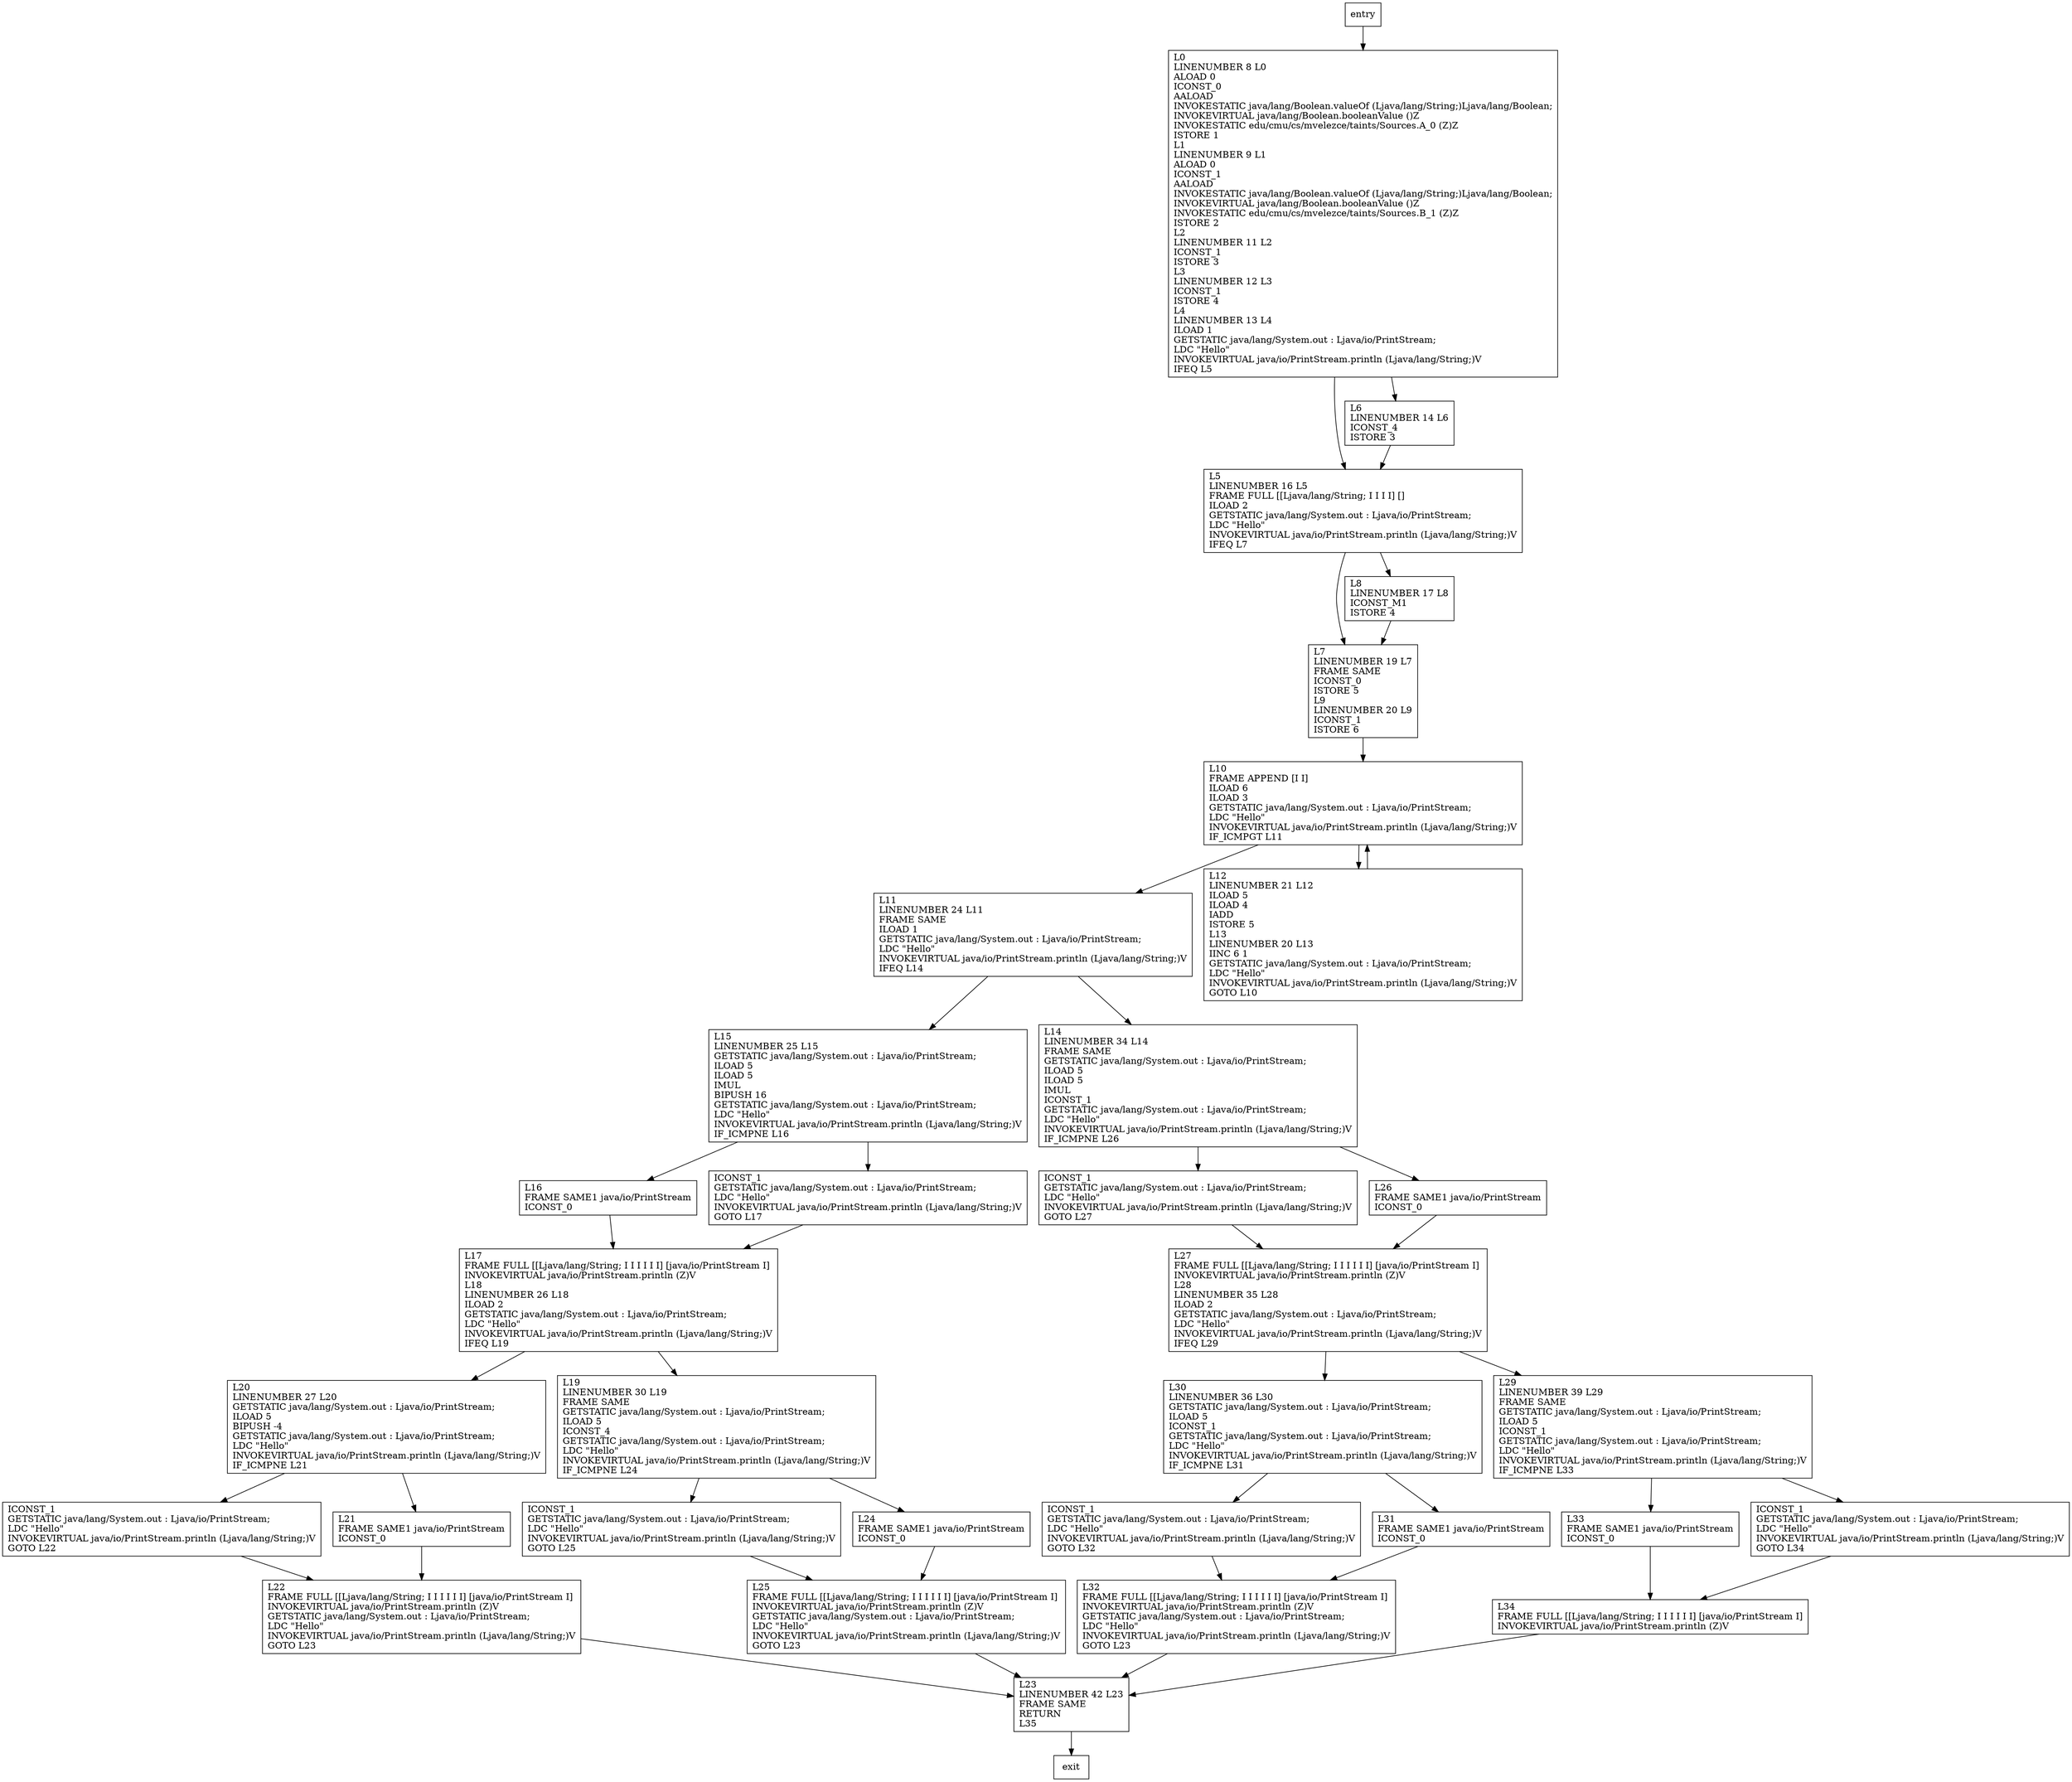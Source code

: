 digraph main {
node [shape=record];
1927499639 [label="L10\lFRAME APPEND [I I]\lILOAD 6\lILOAD 3\lGETSTATIC java/lang/System.out : Ljava/io/PrintStream;\lLDC \"Hello\"\lINVOKEVIRTUAL java/io/PrintStream.println (Ljava/lang/String;)V\lIF_ICMPGT L11\l"];
1999664216 [label="L15\lLINENUMBER 25 L15\lGETSTATIC java/lang/System.out : Ljava/io/PrintStream;\lILOAD 5\lILOAD 5\lIMUL\lBIPUSH 16\lGETSTATIC java/lang/System.out : Ljava/io/PrintStream;\lLDC \"Hello\"\lINVOKEVIRTUAL java/io/PrintStream.println (Ljava/lang/String;)V\lIF_ICMPNE L16\l"];
145066402 [label="L27\lFRAME FULL [[Ljava/lang/String; I I I I I I] [java/io/PrintStream I]\lINVOKEVIRTUAL java/io/PrintStream.println (Z)V\lL28\lLINENUMBER 35 L28\lILOAD 2\lGETSTATIC java/lang/System.out : Ljava/io/PrintStream;\lLDC \"Hello\"\lINVOKEVIRTUAL java/io/PrintStream.println (Ljava/lang/String;)V\lIFEQ L29\l"];
949673757 [label="L11\lLINENUMBER 24 L11\lFRAME SAME\lILOAD 1\lGETSTATIC java/lang/System.out : Ljava/io/PrintStream;\lLDC \"Hello\"\lINVOKEVIRTUAL java/io/PrintStream.println (Ljava/lang/String;)V\lIFEQ L14\l"];
115945887 [label="L7\lLINENUMBER 19 L7\lFRAME SAME\lICONST_0\lISTORE 5\lL9\lLINENUMBER 20 L9\lICONST_1\lISTORE 6\l"];
862025017 [label="L17\lFRAME FULL [[Ljava/lang/String; I I I I I I] [java/io/PrintStream I]\lINVOKEVIRTUAL java/io/PrintStream.println (Z)V\lL18\lLINENUMBER 26 L18\lILOAD 2\lGETSTATIC java/lang/System.out : Ljava/io/PrintStream;\lLDC \"Hello\"\lINVOKEVIRTUAL java/io/PrintStream.println (Ljava/lang/String;)V\lIFEQ L19\l"];
1850137076 [label="L33\lFRAME SAME1 java/io/PrintStream\lICONST_0\l"];
1556520190 [label="ICONST_1\lGETSTATIC java/lang/System.out : Ljava/io/PrintStream;\lLDC \"Hello\"\lINVOKEVIRTUAL java/io/PrintStream.println (Ljava/lang/String;)V\lGOTO L34\l"];
247515192 [label="L32\lFRAME FULL [[Ljava/lang/String; I I I I I I] [java/io/PrintStream I]\lINVOKEVIRTUAL java/io/PrintStream.println (Z)V\lGETSTATIC java/lang/System.out : Ljava/io/PrintStream;\lLDC \"Hello\"\lINVOKEVIRTUAL java/io/PrintStream.println (Ljava/lang/String;)V\lGOTO L23\l"];
739737502 [label="L20\lLINENUMBER 27 L20\lGETSTATIC java/lang/System.out : Ljava/io/PrintStream;\lILOAD 5\lBIPUSH -4\lGETSTATIC java/lang/System.out : Ljava/io/PrintStream;\lLDC \"Hello\"\lINVOKEVIRTUAL java/io/PrintStream.println (Ljava/lang/String;)V\lIF_ICMPNE L21\l"];
546796969 [label="ICONST_1\lGETSTATIC java/lang/System.out : Ljava/io/PrintStream;\lLDC \"Hello\"\lINVOKEVIRTUAL java/io/PrintStream.println (Ljava/lang/String;)V\lGOTO L22\l"];
37841489 [label="L5\lLINENUMBER 16 L5\lFRAME FULL [[Ljava/lang/String; I I I I] []\lILOAD 2\lGETSTATIC java/lang/System.out : Ljava/io/PrintStream;\lLDC \"Hello\"\lINVOKEVIRTUAL java/io/PrintStream.println (Ljava/lang/String;)V\lIFEQ L7\l"];
938199512 [label="L0\lLINENUMBER 8 L0\lALOAD 0\lICONST_0\lAALOAD\lINVOKESTATIC java/lang/Boolean.valueOf (Ljava/lang/String;)Ljava/lang/Boolean;\lINVOKEVIRTUAL java/lang/Boolean.booleanValue ()Z\lINVOKESTATIC edu/cmu/cs/mvelezce/taints/Sources.A_0 (Z)Z\lISTORE 1\lL1\lLINENUMBER 9 L1\lALOAD 0\lICONST_1\lAALOAD\lINVOKESTATIC java/lang/Boolean.valueOf (Ljava/lang/String;)Ljava/lang/Boolean;\lINVOKEVIRTUAL java/lang/Boolean.booleanValue ()Z\lINVOKESTATIC edu/cmu/cs/mvelezce/taints/Sources.B_1 (Z)Z\lISTORE 2\lL2\lLINENUMBER 11 L2\lICONST_1\lISTORE 3\lL3\lLINENUMBER 12 L3\lICONST_1\lISTORE 4\lL4\lLINENUMBER 13 L4\lILOAD 1\lGETSTATIC java/lang/System.out : Ljava/io/PrintStream;\lLDC \"Hello\"\lINVOKEVIRTUAL java/io/PrintStream.println (Ljava/lang/String;)V\lIFEQ L5\l"];
467632528 [label="ICONST_1\lGETSTATIC java/lang/System.out : Ljava/io/PrintStream;\lLDC \"Hello\"\lINVOKEVIRTUAL java/io/PrintStream.println (Ljava/lang/String;)V\lGOTO L27\l"];
532677950 [label="L14\lLINENUMBER 34 L14\lFRAME SAME\lGETSTATIC java/lang/System.out : Ljava/io/PrintStream;\lILOAD 5\lILOAD 5\lIMUL\lICONST_1\lGETSTATIC java/lang/System.out : Ljava/io/PrintStream;\lLDC \"Hello\"\lINVOKEVIRTUAL java/io/PrintStream.println (Ljava/lang/String;)V\lIF_ICMPNE L26\l"];
1572127577 [label="L19\lLINENUMBER 30 L19\lFRAME SAME\lGETSTATIC java/lang/System.out : Ljava/io/PrintStream;\lILOAD 5\lICONST_4\lGETSTATIC java/lang/System.out : Ljava/io/PrintStream;\lLDC \"Hello\"\lINVOKEVIRTUAL java/io/PrintStream.println (Ljava/lang/String;)V\lIF_ICMPNE L24\l"];
1877986974 [label="ICONST_1\lGETSTATIC java/lang/System.out : Ljava/io/PrintStream;\lLDC \"Hello\"\lINVOKEVIRTUAL java/io/PrintStream.println (Ljava/lang/String;)V\lGOTO L25\l"];
261845810 [label="L22\lFRAME FULL [[Ljava/lang/String; I I I I I I] [java/io/PrintStream I]\lINVOKEVIRTUAL java/io/PrintStream.println (Z)V\lGETSTATIC java/lang/System.out : Ljava/io/PrintStream;\lLDC \"Hello\"\lINVOKEVIRTUAL java/io/PrintStream.println (Ljava/lang/String;)V\lGOTO L23\l"];
1959708563 [label="L24\lFRAME SAME1 java/io/PrintStream\lICONST_0\l"];
207988207 [label="L30\lLINENUMBER 36 L30\lGETSTATIC java/lang/System.out : Ljava/io/PrintStream;\lILOAD 5\lICONST_1\lGETSTATIC java/lang/System.out : Ljava/io/PrintStream;\lLDC \"Hello\"\lINVOKEVIRTUAL java/io/PrintStream.println (Ljava/lang/String;)V\lIF_ICMPNE L31\l"];
417797183 [label="L21\lFRAME SAME1 java/io/PrintStream\lICONST_0\l"];
688593710 [label="L16\lFRAME SAME1 java/io/PrintStream\lICONST_0\l"];
1200048933 [label="ICONST_1\lGETSTATIC java/lang/System.out : Ljava/io/PrintStream;\lLDC \"Hello\"\lINVOKEVIRTUAL java/io/PrintStream.println (Ljava/lang/String;)V\lGOTO L17\l"];
191310504 [label="ICONST_1\lGETSTATIC java/lang/System.out : Ljava/io/PrintStream;\lLDC \"Hello\"\lINVOKEVIRTUAL java/io/PrintStream.println (Ljava/lang/String;)V\lGOTO L32\l"];
566641954 [label="L23\lLINENUMBER 42 L23\lFRAME SAME\lRETURN\lL35\l"];
799755007 [label="L31\lFRAME SAME1 java/io/PrintStream\lICONST_0\l"];
691779749 [label="L6\lLINENUMBER 14 L6\lICONST_4\lISTORE 3\l"];
422522663 [label="L26\lFRAME SAME1 java/io/PrintStream\lICONST_0\l"];
701487403 [label="L34\lFRAME FULL [[Ljava/lang/String; I I I I I I] [java/io/PrintStream I]\lINVOKEVIRTUAL java/io/PrintStream.println (Z)V\l"];
1334405552 [label="L25\lFRAME FULL [[Ljava/lang/String; I I I I I I] [java/io/PrintStream I]\lINVOKEVIRTUAL java/io/PrintStream.println (Z)V\lGETSTATIC java/lang/System.out : Ljava/io/PrintStream;\lLDC \"Hello\"\lINVOKEVIRTUAL java/io/PrintStream.println (Ljava/lang/String;)V\lGOTO L23\l"];
1800500978 [label="L29\lLINENUMBER 39 L29\lFRAME SAME\lGETSTATIC java/lang/System.out : Ljava/io/PrintStream;\lILOAD 5\lICONST_1\lGETSTATIC java/lang/System.out : Ljava/io/PrintStream;\lLDC \"Hello\"\lINVOKEVIRTUAL java/io/PrintStream.println (Ljava/lang/String;)V\lIF_ICMPNE L33\l"];
1873121466 [label="L8\lLINENUMBER 17 L8\lICONST_M1\lISTORE 4\l"];
2079961240 [label="L12\lLINENUMBER 21 L12\lILOAD 5\lILOAD 4\lIADD\lISTORE 5\lL13\lLINENUMBER 20 L13\lIINC 6 1\lGETSTATIC java/lang/System.out : Ljava/io/PrintStream;\lLDC \"Hello\"\lINVOKEVIRTUAL java/io/PrintStream.println (Ljava/lang/String;)V\lGOTO L10\l"];
entry;
exit;
1927499639 -> 949673757;
1927499639 -> 2079961240;
1999664216 -> 688593710;
1999664216 -> 1200048933;
145066402 -> 207988207;
145066402 -> 1800500978;
949673757 -> 1999664216;
949673757 -> 532677950;
115945887 -> 1927499639;
862025017 -> 1572127577;
862025017 -> 739737502;
1850137076 -> 701487403;
1556520190 -> 701487403;
247515192 -> 566641954;
739737502 -> 546796969;
739737502 -> 417797183;
546796969 -> 261845810;
37841489 -> 115945887;
37841489 -> 1873121466;
938199512 -> 691779749;
938199512 -> 37841489;
467632528 -> 145066402;
532677950 -> 467632528;
532677950 -> 422522663;
1572127577 -> 1877986974;
1572127577 -> 1959708563;
1877986974 -> 1334405552;
261845810 -> 566641954;
1959708563 -> 1334405552;
207988207 -> 191310504;
207988207 -> 799755007;
417797183 -> 261845810;
688593710 -> 862025017;
1200048933 -> 862025017;
191310504 -> 247515192;
566641954 -> exit;
799755007 -> 247515192;
entry -> 938199512;
691779749 -> 37841489;
422522663 -> 145066402;
701487403 -> 566641954;
1334405552 -> 566641954;
1800500978 -> 1850137076;
1800500978 -> 1556520190;
1873121466 -> 115945887;
2079961240 -> 1927499639;
}
